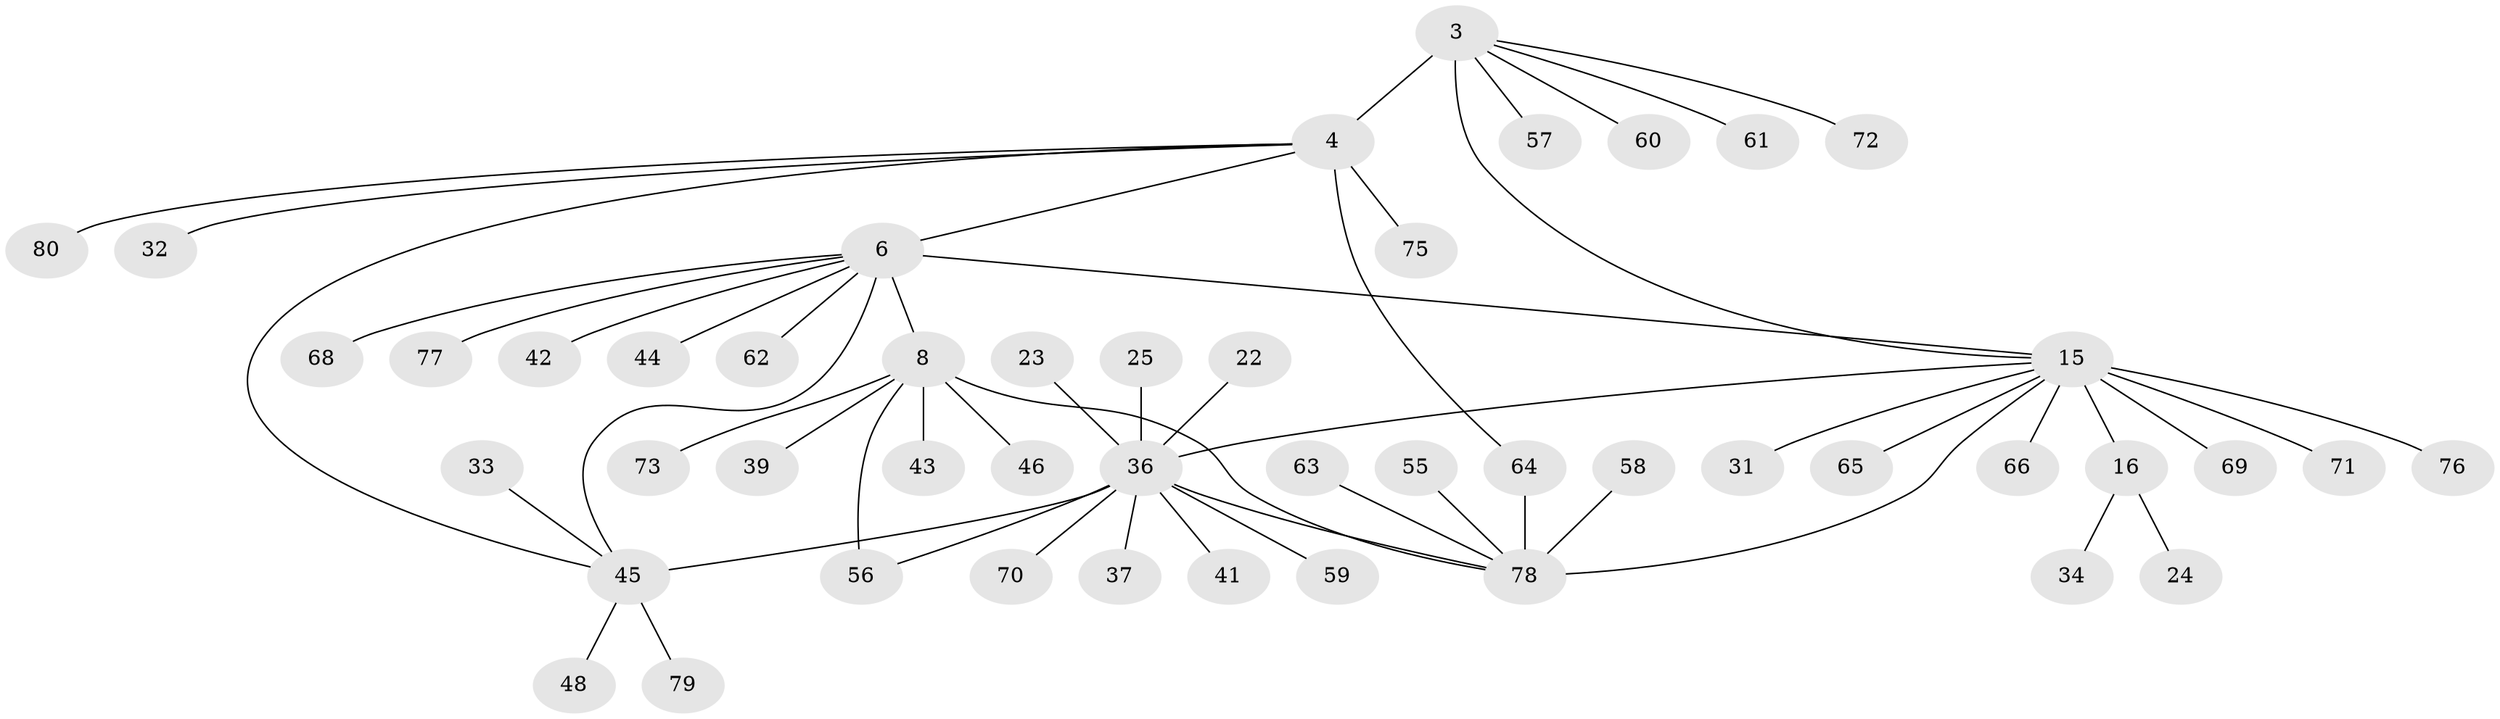 // original degree distribution, {5: 0.05, 7: 0.0875, 6: 0.0375, 8: 0.025, 4: 0.0375, 9: 0.025, 1: 0.5875, 3: 0.025, 2: 0.125}
// Generated by graph-tools (version 1.1) at 2025/58/03/04/25 21:58:12]
// undirected, 48 vertices, 54 edges
graph export_dot {
graph [start="1"]
  node [color=gray90,style=filled];
  3 [super="+1"];
  4 [super="+2"];
  6 [super="+5"];
  8 [super="+7"];
  15 [super="+13"];
  16 [super="+14"];
  22;
  23;
  24;
  25;
  31;
  32;
  33;
  34;
  36 [super="+19"];
  37 [super="+35"];
  39;
  41 [super="+29"];
  42;
  43;
  44;
  45 [super="+20"];
  46;
  48;
  55;
  56;
  57;
  58;
  59 [super="+28+30"];
  60;
  61;
  62;
  63;
  64 [super="+12"];
  65;
  66;
  68 [super="+38+67"];
  69;
  70;
  71;
  72;
  73 [super="+53"];
  75;
  76 [super="+74"];
  77;
  78 [super="+26+52+54"];
  79;
  80 [super="+49+51"];
  3 -- 4 [weight=4];
  3 -- 57;
  3 -- 61;
  3 -- 72;
  3 -- 60;
  3 -- 15;
  4 -- 32;
  4 -- 45 [weight=2];
  4 -- 6;
  4 -- 64 [weight=2];
  4 -- 75;
  4 -- 80;
  6 -- 8 [weight=4];
  6 -- 44;
  6 -- 77;
  6 -- 42;
  6 -- 62;
  6 -- 15;
  6 -- 68;
  6 -- 45;
  8 -- 43;
  8 -- 46;
  8 -- 56;
  8 -- 39;
  8 -- 73;
  8 -- 78;
  15 -- 16 [weight=4];
  15 -- 31;
  15 -- 65;
  15 -- 66;
  15 -- 69;
  15 -- 71;
  15 -- 76;
  15 -- 78;
  15 -- 36;
  16 -- 24;
  16 -- 34;
  22 -- 36;
  23 -- 36;
  25 -- 36;
  33 -- 45;
  36 -- 37;
  36 -- 70;
  36 -- 41;
  36 -- 45 [weight=4];
  36 -- 78;
  36 -- 56;
  36 -- 59;
  45 -- 48;
  45 -- 79;
  55 -- 78;
  58 -- 78;
  63 -- 78;
  64 -- 78 [weight=3];
}
